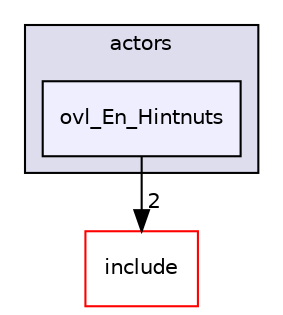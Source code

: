 digraph "src/overlays/actors/ovl_En_Hintnuts" {
  compound=true
  node [ fontsize="10", fontname="Helvetica"];
  edge [ labelfontsize="10", labelfontname="Helvetica"];
  subgraph clusterdir_e93473484be31ce7bcb356bd643a22f8 {
    graph [ bgcolor="#ddddee", pencolor="black", label="actors" fontname="Helvetica", fontsize="10", URL="dir_e93473484be31ce7bcb356bd643a22f8.html"]
  dir_e108ce00c964390e2b9823cc90cbedf5 [shape=box, label="ovl_En_Hintnuts", style="filled", fillcolor="#eeeeff", pencolor="black", URL="dir_e108ce00c964390e2b9823cc90cbedf5.html"];
  }
  dir_d44c64559bbebec7f509842c48db8b23 [shape=box label="include" fillcolor="white" style="filled" color="red" URL="dir_d44c64559bbebec7f509842c48db8b23.html"];
  dir_e108ce00c964390e2b9823cc90cbedf5->dir_d44c64559bbebec7f509842c48db8b23 [headlabel="2", labeldistance=1.5 headhref="dir_000266_000000.html"];
}

